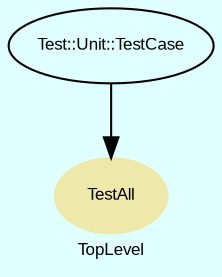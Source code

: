 digraph TopLevel {
    label = "TopLevel"
    compound = true
    fontname = Arial
    fontsize = 8
    bgcolor = lightcyan1
    node [
        color = black,
        fontname = Arial,
        fontsize = 8
    ]

    TestAll [
        fontcolor = black,
        shape = ellipse,
        URL = "classes/TestAll.html",
        color = palegoldenrod,
        style = filled,
        label = "TestAll"
    ]

    Test__Unit__TestCase [
        URL = "classes/Test/Unit/TestCase.html",
        label = "Test::Unit::TestCase"
    ]

    Test__Unit__TestCase -> TestAll [

    ]

}


